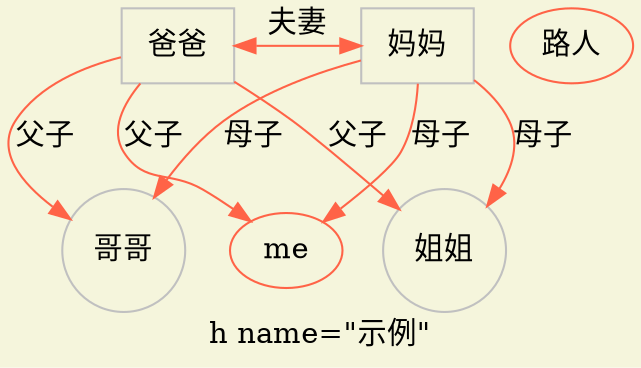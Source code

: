 #@startdot

digraph demo {
    label=<h name="示例">
    bgcolor="beige"

    node[color="grey"]

    father[label="爸爸", shape="box"]
    mother[label="妈妈", shape="box"]
    brother[label="哥哥", shape="circle"]
    sister[label="姐姐", shape="circle"]
    node[color="#FF6347"]
    strangers[label="路人"]

    edge[color="#FF6347"]

    father->mother[label="夫妻", dir="both"]
    father->brother[label="父子"]
    father->sister[label="父子"]
    father->me[label="父子"]

    mother->{brother,sister,me}[label="母子"]

    {rank=same; father, mother}
    {rank=same; brother,sister,me}
}

#@enddot